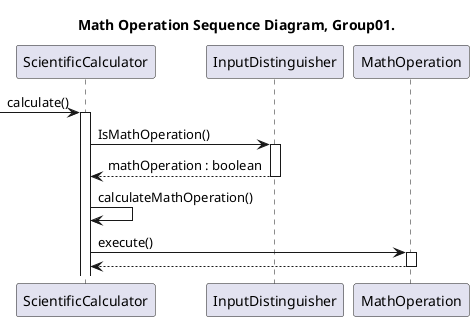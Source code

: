 @startuml SequenceDiagram

title Math Operation Sequence Diagram, Group01.

participant ScientificCalculator as calc
participant InputDistinguisher as input
participant MathOperation as math

-> calc:calculate()
activate calc

calc -> input : IsMathOperation()
activate input
input --> calc : mathOperation : boolean
deactivate input

calc -> calc : calculateMathOperation()

calc -> math : execute()
activate math
math --> calc
deactivate math

@enduml